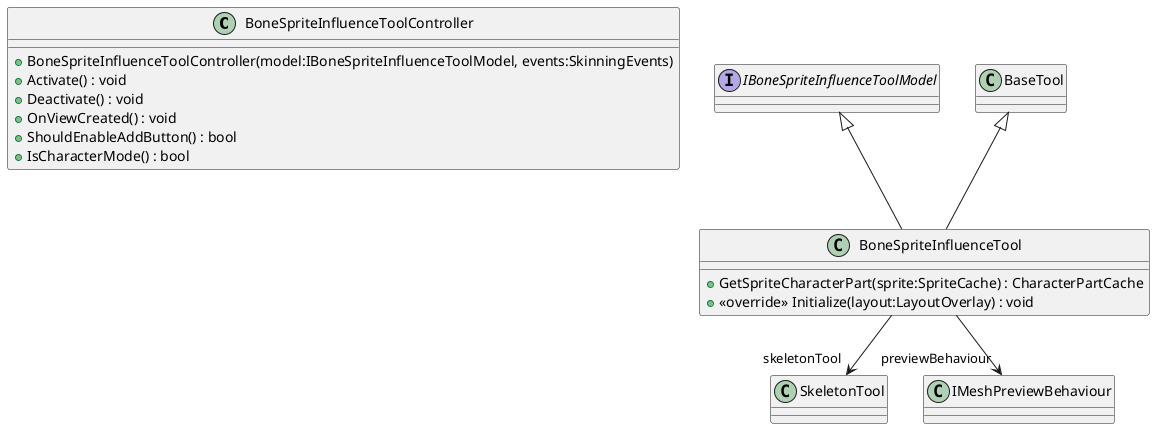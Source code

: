 @startuml
class BoneSpriteInfluenceToolController {
    + BoneSpriteInfluenceToolController(model:IBoneSpriteInfluenceToolModel, events:SkinningEvents)
    + Activate() : void
    + Deactivate() : void
    + OnViewCreated() : void
    + ShouldEnableAddButton() : bool
    + IsCharacterMode() : bool
}
interface IBoneSpriteInfluenceToolModel {
}
class BoneSpriteInfluenceTool {
    + GetSpriteCharacterPart(sprite:SpriteCache) : CharacterPartCache
    + <<override>> Initialize(layout:LayoutOverlay) : void
}
BaseTool <|-- BoneSpriteInfluenceTool
IBoneSpriteInfluenceToolModel <|-- BoneSpriteInfluenceTool
BoneSpriteInfluenceTool --> "skeletonTool" SkeletonTool
BoneSpriteInfluenceTool --> "previewBehaviour" IMeshPreviewBehaviour
@enduml

